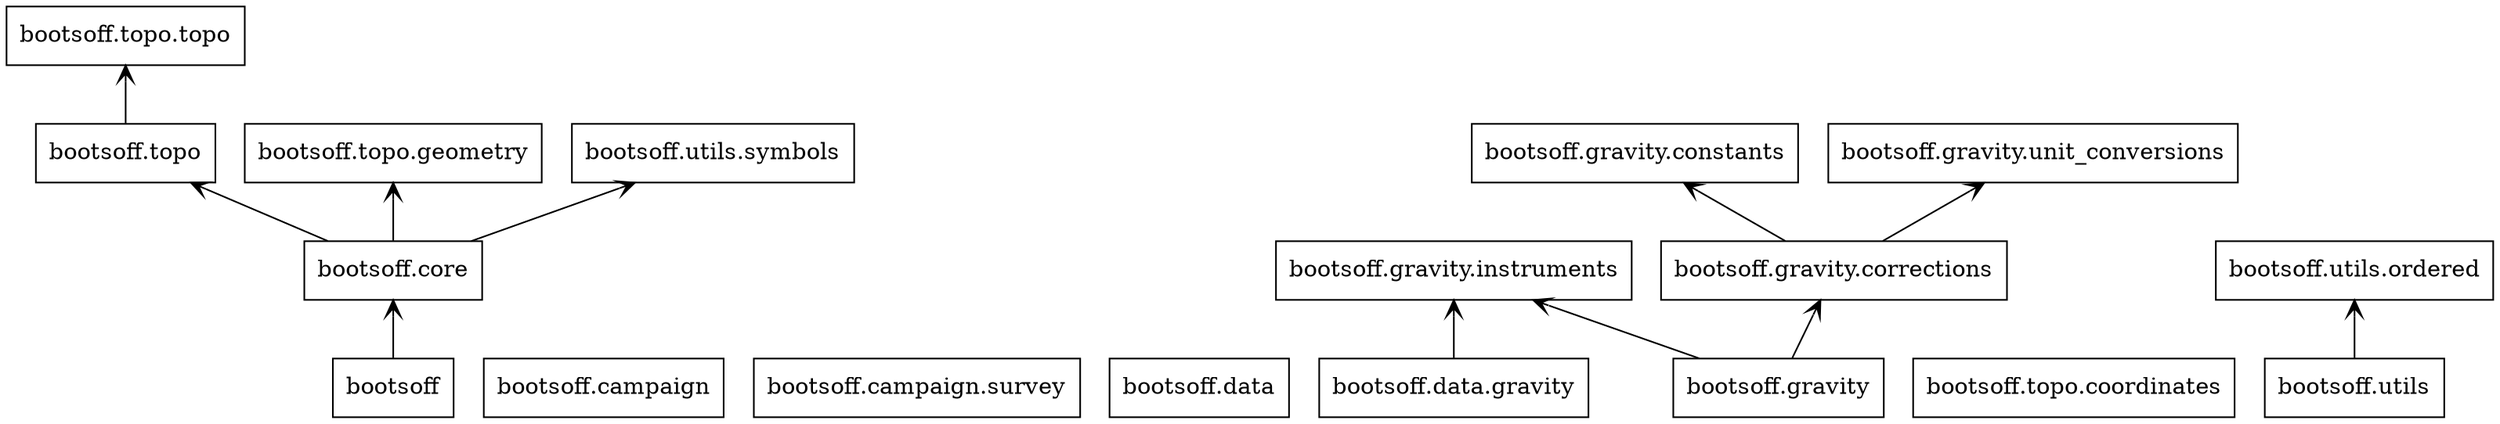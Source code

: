 digraph "packages_uml_bootsoff" {
charset="utf-8"
rankdir=BT
"0" [label="bootsoff", shape="box"];
"1" [label="bootsoff.campaign", shape="box"];
"2" [label="bootsoff.campaign.survey", shape="box"];
"3" [label="bootsoff.core", shape="box"];
"4" [label="bootsoff.data", shape="box"];
"5" [label="bootsoff.data.gravity", shape="box"];
"6" [label="bootsoff.gravity", shape="box"];
"7" [label="bootsoff.gravity.constants", shape="box"];
"8" [label="bootsoff.gravity.corrections", shape="box"];
"9" [label="bootsoff.gravity.instruments", shape="box"];
"10" [label="bootsoff.gravity.unit_conversions", shape="box"];
"11" [label="bootsoff.topo", shape="box"];
"12" [label="bootsoff.topo.coordinates", shape="box"];
"13" [label="bootsoff.topo.geometry", shape="box"];
"14" [label="bootsoff.topo.topo", shape="box"];
"15" [label="bootsoff.utils", shape="box"];
"16" [label="bootsoff.utils.ordered", shape="box"];
"17" [label="bootsoff.utils.symbols", shape="box"];
"0" -> "3" [arrowhead="open", arrowtail="none"];
"3" -> "11" [arrowhead="open", arrowtail="none"];
"3" -> "13" [arrowhead="open", arrowtail="none"];
"3" -> "17" [arrowhead="open", arrowtail="none"];
"5" -> "9" [arrowhead="open", arrowtail="none"];
"6" -> "8" [arrowhead="open", arrowtail="none"];
"6" -> "9" [arrowhead="open", arrowtail="none"];
"8" -> "7" [arrowhead="open", arrowtail="none"];
"8" -> "10" [arrowhead="open", arrowtail="none"];
"11" -> "14" [arrowhead="open", arrowtail="none"];
"15" -> "16" [arrowhead="open", arrowtail="none"];
}
